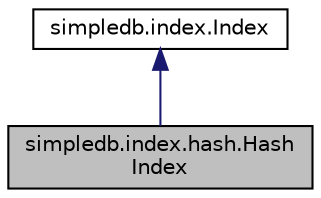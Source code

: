 digraph "simpledb.index.hash.HashIndex"
{
  edge [fontname="Helvetica",fontsize="10",labelfontname="Helvetica",labelfontsize="10"];
  node [fontname="Helvetica",fontsize="10",shape=record];
  Node0 [label="simpledb.index.hash.Hash\lIndex",height=0.2,width=0.4,color="black", fillcolor="grey75", style="filled", fontcolor="black"];
  Node1 -> Node0 [dir="back",color="midnightblue",fontsize="10",style="solid",fontname="Helvetica"];
  Node1 [label="simpledb.index.Index",height=0.2,width=0.4,color="black", fillcolor="white", style="filled",URL="$interfacesimpledb_1_1index_1_1Index.html"];
}
